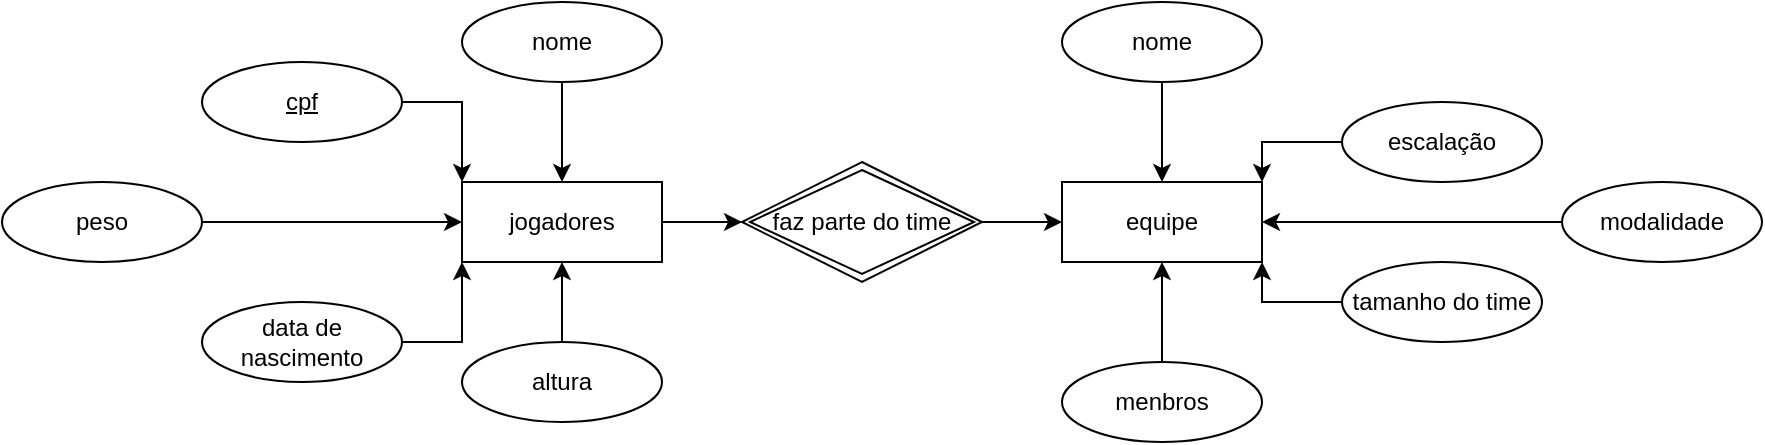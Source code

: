 <mxfile version="24.2.0" type="device">
  <diagram id="3-Ha12VkV7Zi9fk7ZHdy" name="Página-1">
    <mxGraphModel dx="1947" dy="529" grid="1" gridSize="10" guides="1" tooltips="1" connect="1" arrows="1" fold="1" page="1" pageScale="1" pageWidth="827" pageHeight="1169" math="0" shadow="0">
      <root>
        <mxCell id="0" />
        <mxCell id="1" parent="0" />
        <mxCell id="fJGwG7_H_aTSn5jYSl08-1" value="equipe" style="whiteSpace=wrap;html=1;align=center;" vertex="1" parent="1">
          <mxGeometry x="490" y="260" width="100" height="40" as="geometry" />
        </mxCell>
        <mxCell id="fJGwG7_H_aTSn5jYSl08-16" style="edgeStyle=orthogonalEdgeStyle;rounded=0;orthogonalLoop=1;jettySize=auto;html=1;" edge="1" parent="1" source="fJGwG7_H_aTSn5jYSl08-2" target="fJGwG7_H_aTSn5jYSl08-13">
          <mxGeometry relative="1" as="geometry" />
        </mxCell>
        <mxCell id="fJGwG7_H_aTSn5jYSl08-2" value="jogadores" style="whiteSpace=wrap;html=1;align=center;" vertex="1" parent="1">
          <mxGeometry x="190" y="260" width="100" height="40" as="geometry" />
        </mxCell>
        <mxCell id="fJGwG7_H_aTSn5jYSl08-9" style="edgeStyle=orthogonalEdgeStyle;rounded=0;orthogonalLoop=1;jettySize=auto;html=1;entryX=0;entryY=1;entryDx=0;entryDy=0;" edge="1" parent="1" source="fJGwG7_H_aTSn5jYSl08-3" target="fJGwG7_H_aTSn5jYSl08-2">
          <mxGeometry relative="1" as="geometry" />
        </mxCell>
        <mxCell id="fJGwG7_H_aTSn5jYSl08-3" value="data de nascimento" style="ellipse;whiteSpace=wrap;html=1;align=center;" vertex="1" parent="1">
          <mxGeometry x="60" y="320" width="100" height="40" as="geometry" />
        </mxCell>
        <mxCell id="fJGwG7_H_aTSn5jYSl08-12" style="edgeStyle=orthogonalEdgeStyle;rounded=0;orthogonalLoop=1;jettySize=auto;html=1;entryX=0;entryY=0;entryDx=0;entryDy=0;" edge="1" parent="1" source="fJGwG7_H_aTSn5jYSl08-4" target="fJGwG7_H_aTSn5jYSl08-2">
          <mxGeometry relative="1" as="geometry" />
        </mxCell>
        <mxCell id="fJGwG7_H_aTSn5jYSl08-4" value="&lt;u&gt;cpf&lt;/u&gt;" style="ellipse;whiteSpace=wrap;html=1;align=center;" vertex="1" parent="1">
          <mxGeometry x="60" y="200" width="100" height="40" as="geometry" />
        </mxCell>
        <mxCell id="fJGwG7_H_aTSn5jYSl08-11" style="edgeStyle=orthogonalEdgeStyle;rounded=0;orthogonalLoop=1;jettySize=auto;html=1;entryX=0.5;entryY=0;entryDx=0;entryDy=0;" edge="1" parent="1" source="fJGwG7_H_aTSn5jYSl08-5" target="fJGwG7_H_aTSn5jYSl08-2">
          <mxGeometry relative="1" as="geometry" />
        </mxCell>
        <mxCell id="fJGwG7_H_aTSn5jYSl08-5" value="nome" style="ellipse;whiteSpace=wrap;html=1;align=center;" vertex="1" parent="1">
          <mxGeometry x="190" y="170" width="100" height="40" as="geometry" />
        </mxCell>
        <mxCell id="fJGwG7_H_aTSn5jYSl08-10" style="edgeStyle=orthogonalEdgeStyle;rounded=0;orthogonalLoop=1;jettySize=auto;html=1;exitX=0.5;exitY=0;exitDx=0;exitDy=0;entryX=0.5;entryY=1;entryDx=0;entryDy=0;" edge="1" parent="1" source="fJGwG7_H_aTSn5jYSl08-6" target="fJGwG7_H_aTSn5jYSl08-2">
          <mxGeometry relative="1" as="geometry" />
        </mxCell>
        <mxCell id="fJGwG7_H_aTSn5jYSl08-6" value="altura" style="ellipse;whiteSpace=wrap;html=1;align=center;" vertex="1" parent="1">
          <mxGeometry x="190" y="340" width="100" height="40" as="geometry" />
        </mxCell>
        <mxCell id="fJGwG7_H_aTSn5jYSl08-8" style="edgeStyle=orthogonalEdgeStyle;rounded=0;orthogonalLoop=1;jettySize=auto;html=1;" edge="1" parent="1" source="fJGwG7_H_aTSn5jYSl08-7" target="fJGwG7_H_aTSn5jYSl08-2">
          <mxGeometry relative="1" as="geometry" />
        </mxCell>
        <mxCell id="fJGwG7_H_aTSn5jYSl08-7" value="peso" style="ellipse;whiteSpace=wrap;html=1;align=center;" vertex="1" parent="1">
          <mxGeometry x="-40" y="260" width="100" height="40" as="geometry" />
        </mxCell>
        <mxCell id="fJGwG7_H_aTSn5jYSl08-15" style="edgeStyle=orthogonalEdgeStyle;rounded=0;orthogonalLoop=1;jettySize=auto;html=1;entryX=0;entryY=0.5;entryDx=0;entryDy=0;" edge="1" parent="1" source="fJGwG7_H_aTSn5jYSl08-13" target="fJGwG7_H_aTSn5jYSl08-1">
          <mxGeometry relative="1" as="geometry" />
        </mxCell>
        <mxCell id="fJGwG7_H_aTSn5jYSl08-13" value="faz parte do time" style="shape=rhombus;double=1;perimeter=rhombusPerimeter;whiteSpace=wrap;html=1;align=center;" vertex="1" parent="1">
          <mxGeometry x="330" y="250" width="120" height="60" as="geometry" />
        </mxCell>
        <mxCell id="fJGwG7_H_aTSn5jYSl08-25" style="edgeStyle=orthogonalEdgeStyle;rounded=0;orthogonalLoop=1;jettySize=auto;html=1;entryX=0.5;entryY=1;entryDx=0;entryDy=0;" edge="1" parent="1" source="fJGwG7_H_aTSn5jYSl08-17" target="fJGwG7_H_aTSn5jYSl08-1">
          <mxGeometry relative="1" as="geometry" />
        </mxCell>
        <mxCell id="fJGwG7_H_aTSn5jYSl08-17" value="menbros" style="ellipse;whiteSpace=wrap;html=1;align=center;" vertex="1" parent="1">
          <mxGeometry x="490" y="350" width="100" height="40" as="geometry" />
        </mxCell>
        <mxCell id="fJGwG7_H_aTSn5jYSl08-24" style="edgeStyle=orthogonalEdgeStyle;rounded=0;orthogonalLoop=1;jettySize=auto;html=1;entryX=1;entryY=1;entryDx=0;entryDy=0;" edge="1" parent="1" source="fJGwG7_H_aTSn5jYSl08-18" target="fJGwG7_H_aTSn5jYSl08-1">
          <mxGeometry relative="1" as="geometry" />
        </mxCell>
        <mxCell id="fJGwG7_H_aTSn5jYSl08-18" value="tamanho do time" style="ellipse;whiteSpace=wrap;html=1;align=center;" vertex="1" parent="1">
          <mxGeometry x="630" y="300" width="100" height="40" as="geometry" />
        </mxCell>
        <mxCell id="fJGwG7_H_aTSn5jYSl08-23" style="edgeStyle=orthogonalEdgeStyle;rounded=0;orthogonalLoop=1;jettySize=auto;html=1;entryX=1;entryY=0;entryDx=0;entryDy=0;" edge="1" parent="1" source="fJGwG7_H_aTSn5jYSl08-19" target="fJGwG7_H_aTSn5jYSl08-1">
          <mxGeometry relative="1" as="geometry" />
        </mxCell>
        <mxCell id="fJGwG7_H_aTSn5jYSl08-19" value="escalação" style="ellipse;whiteSpace=wrap;html=1;align=center;" vertex="1" parent="1">
          <mxGeometry x="630" y="220" width="100" height="40" as="geometry" />
        </mxCell>
        <mxCell id="fJGwG7_H_aTSn5jYSl08-26" style="edgeStyle=orthogonalEdgeStyle;rounded=0;orthogonalLoop=1;jettySize=auto;html=1;entryX=0.5;entryY=0;entryDx=0;entryDy=0;" edge="1" parent="1" source="fJGwG7_H_aTSn5jYSl08-20" target="fJGwG7_H_aTSn5jYSl08-1">
          <mxGeometry relative="1" as="geometry" />
        </mxCell>
        <mxCell id="fJGwG7_H_aTSn5jYSl08-20" value="nome" style="ellipse;whiteSpace=wrap;html=1;align=center;" vertex="1" parent="1">
          <mxGeometry x="490" y="170" width="100" height="40" as="geometry" />
        </mxCell>
        <mxCell id="fJGwG7_H_aTSn5jYSl08-22" style="edgeStyle=orthogonalEdgeStyle;rounded=0;orthogonalLoop=1;jettySize=auto;html=1;entryX=1;entryY=0.5;entryDx=0;entryDy=0;" edge="1" parent="1" source="fJGwG7_H_aTSn5jYSl08-21" target="fJGwG7_H_aTSn5jYSl08-1">
          <mxGeometry relative="1" as="geometry" />
        </mxCell>
        <mxCell id="fJGwG7_H_aTSn5jYSl08-21" value="modalidade" style="ellipse;whiteSpace=wrap;html=1;align=center;" vertex="1" parent="1">
          <mxGeometry x="740" y="260" width="100" height="40" as="geometry" />
        </mxCell>
      </root>
    </mxGraphModel>
  </diagram>
</mxfile>
